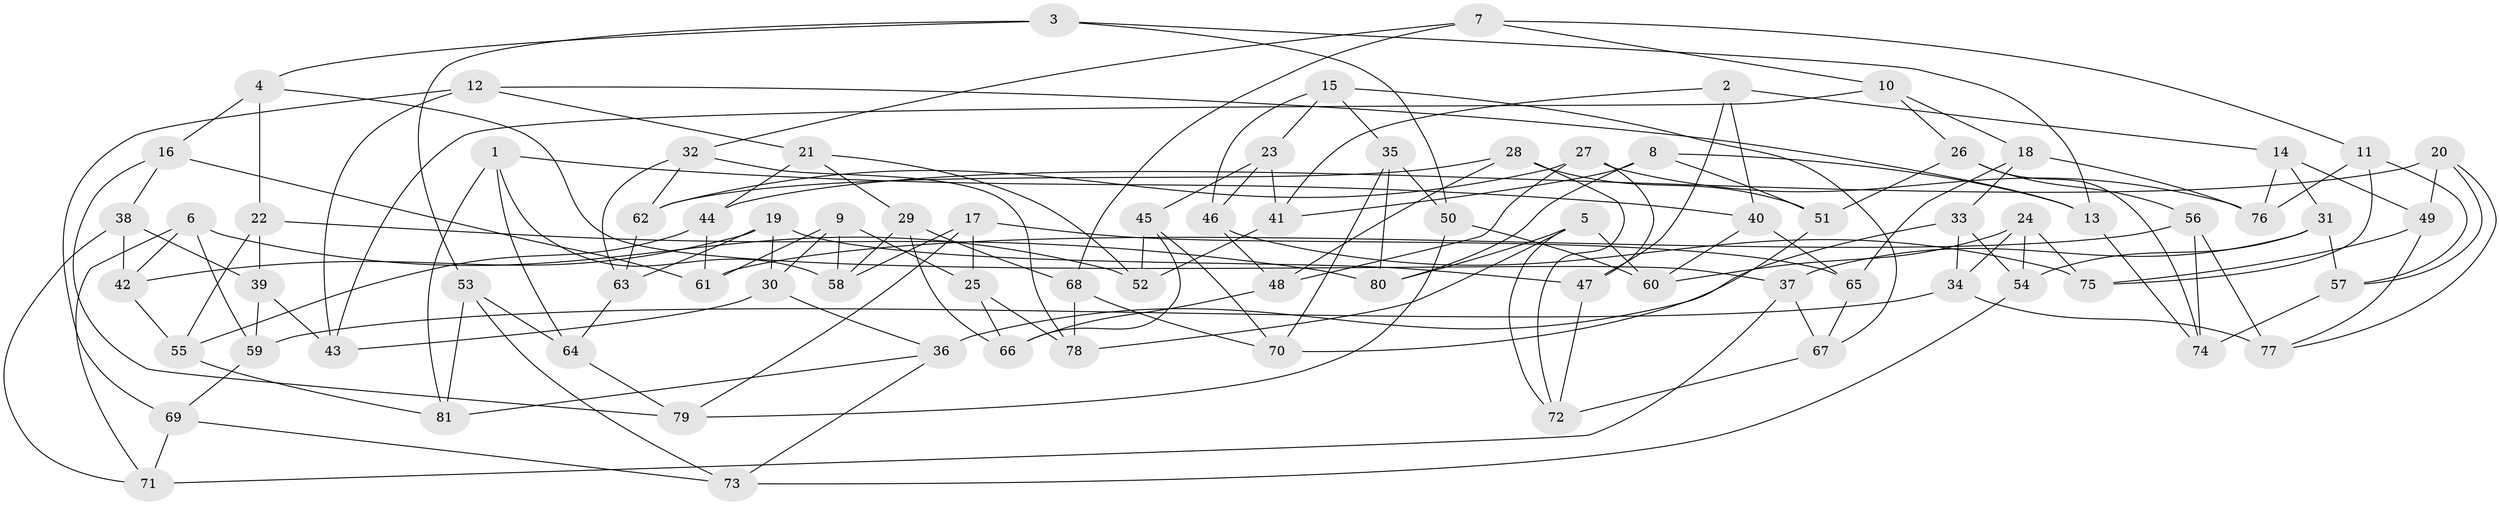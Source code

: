 // Generated by graph-tools (version 1.1) at 2025/38/03/09/25 02:38:02]
// undirected, 81 vertices, 162 edges
graph export_dot {
graph [start="1"]
  node [color=gray90,style=filled];
  1;
  2;
  3;
  4;
  5;
  6;
  7;
  8;
  9;
  10;
  11;
  12;
  13;
  14;
  15;
  16;
  17;
  18;
  19;
  20;
  21;
  22;
  23;
  24;
  25;
  26;
  27;
  28;
  29;
  30;
  31;
  32;
  33;
  34;
  35;
  36;
  37;
  38;
  39;
  40;
  41;
  42;
  43;
  44;
  45;
  46;
  47;
  48;
  49;
  50;
  51;
  52;
  53;
  54;
  55;
  56;
  57;
  58;
  59;
  60;
  61;
  62;
  63;
  64;
  65;
  66;
  67;
  68;
  69;
  70;
  71;
  72;
  73;
  74;
  75;
  76;
  77;
  78;
  79;
  80;
  81;
  1 -- 40;
  1 -- 81;
  1 -- 64;
  1 -- 58;
  2 -- 41;
  2 -- 40;
  2 -- 47;
  2 -- 14;
  3 -- 13;
  3 -- 50;
  3 -- 4;
  3 -- 53;
  4 -- 16;
  4 -- 37;
  4 -- 22;
  5 -- 78;
  5 -- 72;
  5 -- 60;
  5 -- 80;
  6 -- 52;
  6 -- 71;
  6 -- 42;
  6 -- 59;
  7 -- 68;
  7 -- 32;
  7 -- 10;
  7 -- 11;
  8 -- 80;
  8 -- 13;
  8 -- 51;
  8 -- 41;
  9 -- 58;
  9 -- 25;
  9 -- 30;
  9 -- 61;
  10 -- 18;
  10 -- 26;
  10 -- 43;
  11 -- 76;
  11 -- 75;
  11 -- 57;
  12 -- 43;
  12 -- 13;
  12 -- 21;
  12 -- 69;
  13 -- 74;
  14 -- 76;
  14 -- 49;
  14 -- 31;
  15 -- 23;
  15 -- 46;
  15 -- 35;
  15 -- 67;
  16 -- 79;
  16 -- 38;
  16 -- 61;
  17 -- 79;
  17 -- 65;
  17 -- 25;
  17 -- 58;
  18 -- 76;
  18 -- 33;
  18 -- 65;
  19 -- 47;
  19 -- 63;
  19 -- 30;
  19 -- 42;
  20 -- 44;
  20 -- 77;
  20 -- 49;
  20 -- 57;
  21 -- 29;
  21 -- 44;
  21 -- 52;
  22 -- 39;
  22 -- 80;
  22 -- 55;
  23 -- 46;
  23 -- 45;
  23 -- 41;
  24 -- 54;
  24 -- 60;
  24 -- 34;
  24 -- 75;
  25 -- 66;
  25 -- 78;
  26 -- 51;
  26 -- 56;
  26 -- 74;
  27 -- 62;
  27 -- 47;
  27 -- 48;
  27 -- 76;
  28 -- 48;
  28 -- 62;
  28 -- 72;
  28 -- 51;
  29 -- 66;
  29 -- 68;
  29 -- 58;
  30 -- 43;
  30 -- 36;
  31 -- 57;
  31 -- 37;
  31 -- 54;
  32 -- 63;
  32 -- 62;
  32 -- 78;
  33 -- 34;
  33 -- 54;
  33 -- 36;
  34 -- 77;
  34 -- 59;
  35 -- 70;
  35 -- 50;
  35 -- 80;
  36 -- 81;
  36 -- 73;
  37 -- 67;
  37 -- 71;
  38 -- 71;
  38 -- 42;
  38 -- 39;
  39 -- 59;
  39 -- 43;
  40 -- 65;
  40 -- 60;
  41 -- 52;
  42 -- 55;
  44 -- 55;
  44 -- 61;
  45 -- 70;
  45 -- 52;
  45 -- 66;
  46 -- 75;
  46 -- 48;
  47 -- 72;
  48 -- 66;
  49 -- 77;
  49 -- 75;
  50 -- 60;
  50 -- 79;
  51 -- 70;
  53 -- 73;
  53 -- 81;
  53 -- 64;
  54 -- 73;
  55 -- 81;
  56 -- 74;
  56 -- 77;
  56 -- 61;
  57 -- 74;
  59 -- 69;
  62 -- 63;
  63 -- 64;
  64 -- 79;
  65 -- 67;
  67 -- 72;
  68 -- 70;
  68 -- 78;
  69 -- 73;
  69 -- 71;
}
